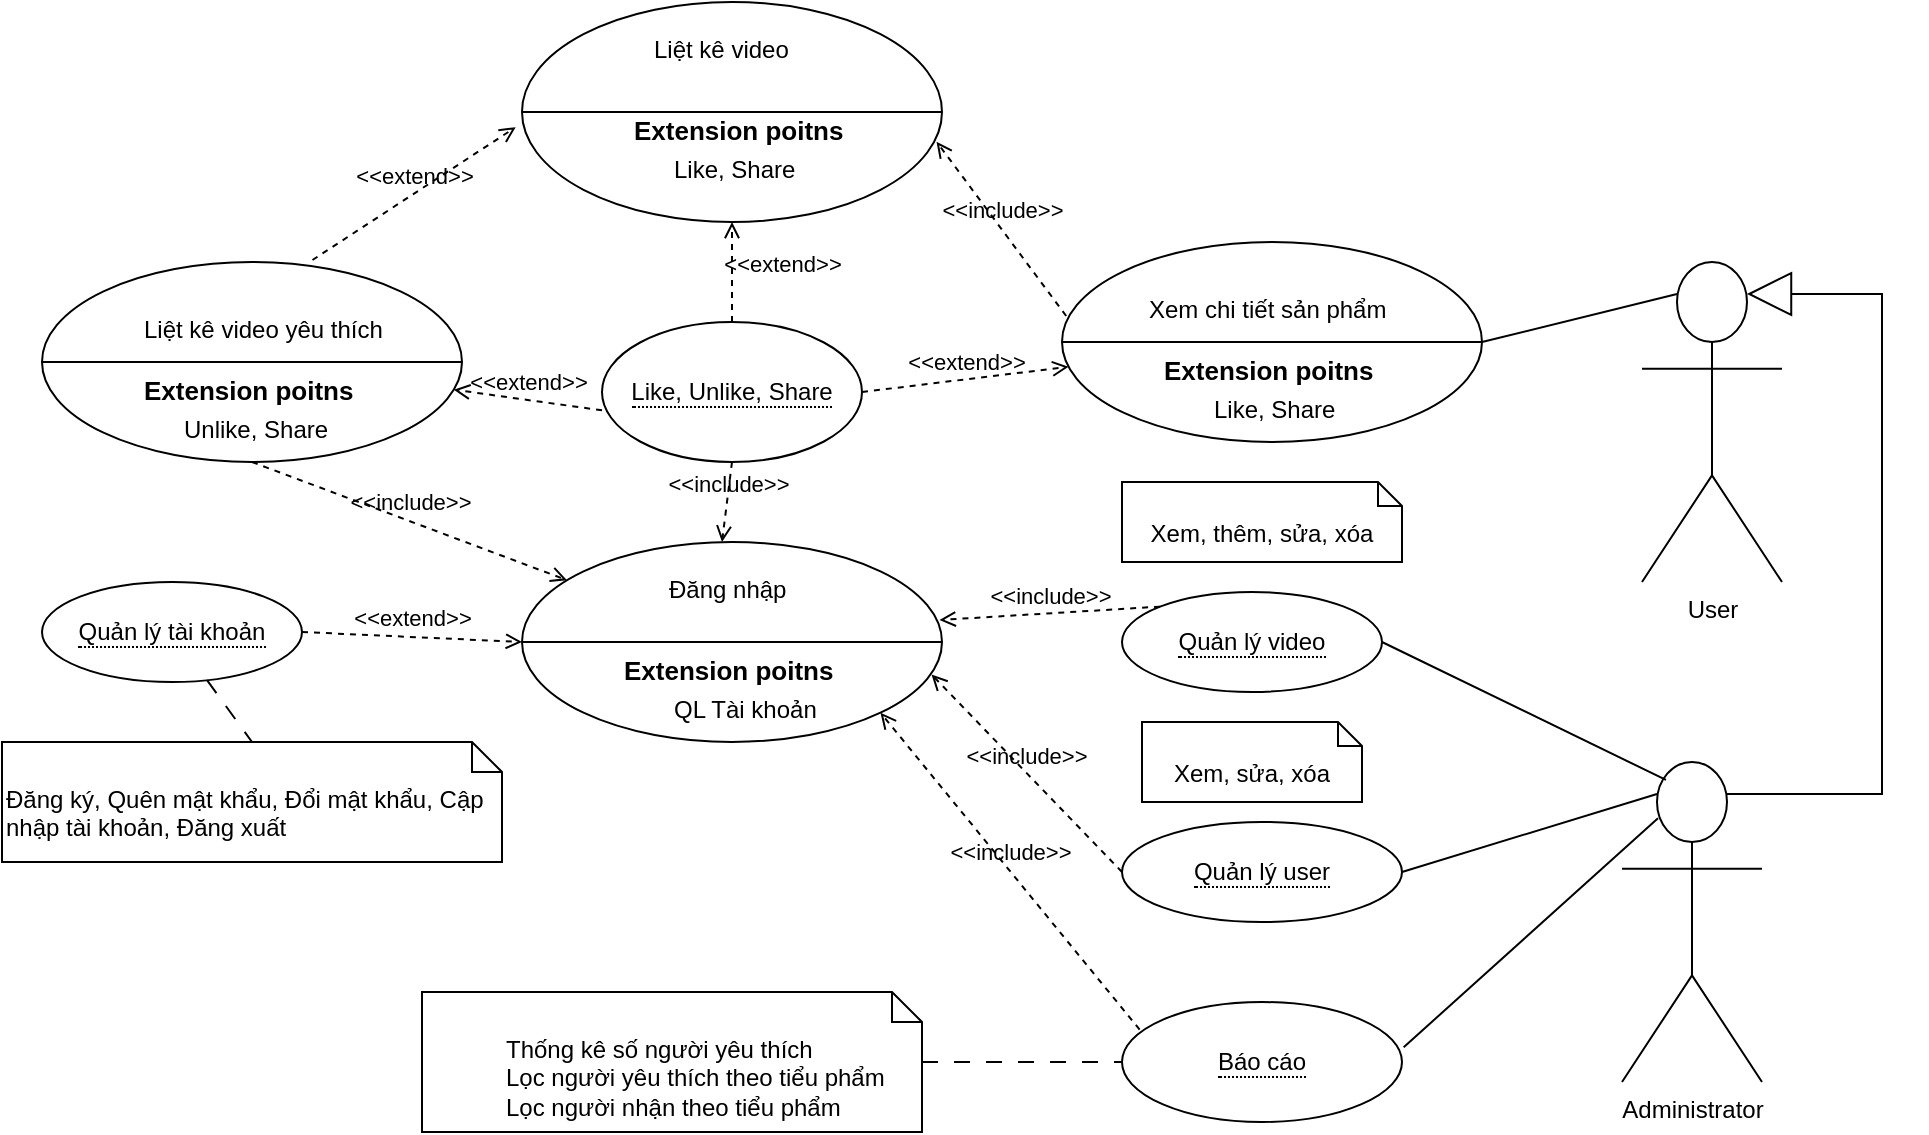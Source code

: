 <mxfile version="21.0.6" type="device"><diagram name="Page-1" id="RsNkiLtxI9d3Igj20jLe"><mxGraphModel dx="1050" dy="573" grid="1" gridSize="10" guides="1" tooltips="1" connect="1" arrows="1" fold="1" page="1" pageScale="1" pageWidth="850" pageHeight="1100" math="0" shadow="0"><root><mxCell id="0"/><mxCell id="1" parent="0"/><mxCell id="Rh5UUNNmon40TSMnkAlR-1" value="" style="ellipse;whiteSpace=wrap;html=1;align=center;" parent="1" vertex="1"><mxGeometry x="290" y="60" width="210" height="110" as="geometry"/></mxCell><mxCell id="Rh5UUNNmon40TSMnkAlR-4" value="" style="endArrow=none;html=1;rounded=0;entryX=1;entryY=0.5;entryDx=0;entryDy=0;exitX=0;exitY=0.5;exitDx=0;exitDy=0;" parent="1" source="Rh5UUNNmon40TSMnkAlR-1" target="Rh5UUNNmon40TSMnkAlR-1" edge="1"><mxGeometry relative="1" as="geometry"><mxPoint x="340" y="260" as="sourcePoint"/><mxPoint x="500" y="260" as="targetPoint"/></mxGeometry></mxCell><mxCell id="Rh5UUNNmon40TSMnkAlR-5" value="" style="ellipse;whiteSpace=wrap;html=1;align=center;" parent="1" vertex="1"><mxGeometry x="50" y="190" width="210" height="100" as="geometry"/></mxCell><mxCell id="Rh5UUNNmon40TSMnkAlR-6" value="" style="endArrow=none;html=1;rounded=0;entryX=1;entryY=0.5;entryDx=0;entryDy=0;exitX=0;exitY=0.5;exitDx=0;exitDy=0;" parent="1" source="Rh5UUNNmon40TSMnkAlR-5" target="Rh5UUNNmon40TSMnkAlR-5" edge="1"><mxGeometry relative="1" as="geometry"><mxPoint x="100" y="390" as="sourcePoint"/><mxPoint x="260" y="390" as="targetPoint"/></mxGeometry></mxCell><mxCell id="Rh5UUNNmon40TSMnkAlR-7" value="" style="ellipse;whiteSpace=wrap;html=1;align=center;" parent="1" vertex="1"><mxGeometry x="560" y="180" width="210" height="100" as="geometry"/></mxCell><mxCell id="Rh5UUNNmon40TSMnkAlR-8" value="" style="endArrow=none;html=1;rounded=0;entryX=1;entryY=0.5;entryDx=0;entryDy=0;exitX=0;exitY=0.5;exitDx=0;exitDy=0;" parent="1" source="Rh5UUNNmon40TSMnkAlR-7" target="Rh5UUNNmon40TSMnkAlR-7" edge="1"><mxGeometry relative="1" as="geometry"><mxPoint x="610" y="380" as="sourcePoint"/><mxPoint x="770" y="380" as="targetPoint"/></mxGeometry></mxCell><mxCell id="Rh5UUNNmon40TSMnkAlR-9" value="" style="ellipse;whiteSpace=wrap;html=1;align=center;" parent="1" vertex="1"><mxGeometry x="290" y="330" width="210" height="100" as="geometry"/></mxCell><mxCell id="Rh5UUNNmon40TSMnkAlR-10" value="" style="endArrow=none;html=1;rounded=0;entryX=1;entryY=0.5;entryDx=0;entryDy=0;exitX=0;exitY=0.5;exitDx=0;exitDy=0;" parent="1" source="Rh5UUNNmon40TSMnkAlR-9" target="Rh5UUNNmon40TSMnkAlR-9" edge="1"><mxGeometry relative="1" as="geometry"><mxPoint x="340" y="530" as="sourcePoint"/><mxPoint x="500" y="530" as="targetPoint"/></mxGeometry></mxCell><mxCell id="Rh5UUNNmon40TSMnkAlR-11" value="Liệt kê video" style="text;strokeColor=none;fillColor=none;spacingLeft=4;spacingRight=4;overflow=hidden;rotatable=0;points=[[0,0.5],[1,0.5]];portConstraint=eastwest;fontSize=12;" parent="1" vertex="1"><mxGeometry x="350" y="70" width="110" height="30" as="geometry"/></mxCell><mxCell id="Rh5UUNNmon40TSMnkAlR-12" value="Extension poitns" style="text;strokeColor=none;fillColor=none;spacingLeft=4;spacingRight=4;overflow=hidden;rotatable=0;points=[[0,0.5],[1,0.5]];portConstraint=eastwest;fontSize=13;fontStyle=1" parent="1" vertex="1"><mxGeometry x="340" y="110" width="120" height="20" as="geometry"/></mxCell><mxCell id="Rh5UUNNmon40TSMnkAlR-16" value="Extension poitns" style="text;strokeColor=none;fillColor=none;spacingLeft=4;spacingRight=4;overflow=hidden;rotatable=0;points=[[0,0.5],[1,0.5]];portConstraint=eastwest;fontSize=13;fontStyle=1" parent="1" vertex="1"><mxGeometry x="95" y="240" width="120" height="20" as="geometry"/></mxCell><mxCell id="Rh5UUNNmon40TSMnkAlR-17" value="Extension poitns" style="text;strokeColor=none;fillColor=none;spacingLeft=4;spacingRight=4;overflow=hidden;rotatable=0;points=[[0,0.5],[1,0.5]];portConstraint=eastwest;fontSize=13;fontStyle=1" parent="1" vertex="1"><mxGeometry x="605" y="230" width="120" height="20" as="geometry"/></mxCell><mxCell id="Rh5UUNNmon40TSMnkAlR-18" value="Extension poitns" style="text;strokeColor=none;fillColor=none;spacingLeft=4;spacingRight=4;overflow=hidden;rotatable=0;points=[[0,0.5],[1,0.5]];portConstraint=eastwest;fontSize=13;fontStyle=1" parent="1" vertex="1"><mxGeometry x="335" y="380" width="120" height="20" as="geometry"/></mxCell><mxCell id="Rh5UUNNmon40TSMnkAlR-19" value="Like, Share" style="text;strokeColor=none;fillColor=none;spacingLeft=4;spacingRight=4;overflow=hidden;rotatable=0;points=[[0,0.5],[1,0.5]];portConstraint=eastwest;fontSize=12;" parent="1" vertex="1"><mxGeometry x="360" y="130" width="80" height="20" as="geometry"/></mxCell><mxCell id="Rh5UUNNmon40TSMnkAlR-21" value="Unlike, Share" style="text;strokeColor=none;fillColor=none;spacingLeft=4;spacingRight=4;overflow=hidden;rotatable=0;points=[[0,0.5],[1,0.5]];portConstraint=eastwest;fontSize=12;" parent="1" vertex="1"><mxGeometry x="115" y="260" width="85" height="20" as="geometry"/></mxCell><mxCell id="Rh5UUNNmon40TSMnkAlR-22" value="Like, Share" style="text;strokeColor=none;fillColor=none;spacingLeft=4;spacingRight=4;overflow=hidden;rotatable=0;points=[[0,0.5],[1,0.5]];portConstraint=eastwest;fontSize=12;" parent="1" vertex="1"><mxGeometry x="630" y="250" width="80" height="30" as="geometry"/></mxCell><mxCell id="Rh5UUNNmon40TSMnkAlR-23" value="QL Tài khoản" style="text;strokeColor=none;fillColor=none;spacingLeft=4;spacingRight=4;overflow=hidden;rotatable=0;points=[[0,0.5],[1,0.5]];portConstraint=eastwest;fontSize=12;" parent="1" vertex="1"><mxGeometry x="360" y="400" width="90" height="20" as="geometry"/></mxCell><mxCell id="Rh5UUNNmon40TSMnkAlR-24" value="Liệt kê video yêu thích" style="text;strokeColor=none;fillColor=none;spacingLeft=4;spacingRight=4;overflow=hidden;rotatable=0;points=[[0,0.5],[1,0.5]];portConstraint=eastwest;fontSize=12;" parent="1" vertex="1"><mxGeometry x="95" y="210" width="135" height="30" as="geometry"/></mxCell><mxCell id="Rh5UUNNmon40TSMnkAlR-25" value="Đăng nhập" style="text;strokeColor=none;fillColor=none;spacingLeft=4;spacingRight=4;overflow=hidden;rotatable=0;points=[[0,0.5],[1,0.5]];portConstraint=eastwest;fontSize=12;" parent="1" vertex="1"><mxGeometry x="357.5" y="340" width="75" height="30" as="geometry"/></mxCell><mxCell id="Rh5UUNNmon40TSMnkAlR-26" value="Xem chi tiết sản phẩm" style="text;strokeColor=none;fillColor=none;spacingLeft=4;spacingRight=4;overflow=hidden;rotatable=0;points=[[0,0.5],[1,0.5]];portConstraint=eastwest;fontSize=12;" parent="1" vertex="1"><mxGeometry x="597.5" y="200" width="135" height="30" as="geometry"/></mxCell><mxCell id="Rh5UUNNmon40TSMnkAlR-27" value="&lt;span style=&quot;border-bottom: 1px dotted&quot;&gt;Like, Unlike, Share&lt;/span&gt;" style="ellipse;whiteSpace=wrap;html=1;align=center;" parent="1" vertex="1"><mxGeometry x="330" y="220" width="130" height="70" as="geometry"/></mxCell><mxCell id="Rh5UUNNmon40TSMnkAlR-28" value="&lt;span style=&quot;border-bottom: 1px dotted&quot;&gt;Quản lý tài khoản&lt;/span&gt;" style="ellipse;whiteSpace=wrap;html=1;align=center;" parent="1" vertex="1"><mxGeometry x="50" y="350" width="130" height="50" as="geometry"/></mxCell><mxCell id="Rh5UUNNmon40TSMnkAlR-29" value="&lt;span style=&quot;border-bottom: 1px dotted&quot;&gt;Quản lý video&lt;/span&gt;" style="ellipse;whiteSpace=wrap;html=1;align=center;" parent="1" vertex="1"><mxGeometry x="590" y="355" width="130" height="50" as="geometry"/></mxCell><mxCell id="Rh5UUNNmon40TSMnkAlR-30" value="&lt;span style=&quot;border-bottom: 1px dotted&quot;&gt;Quản lý user&lt;/span&gt;" style="ellipse;whiteSpace=wrap;html=1;align=center;" parent="1" vertex="1"><mxGeometry x="590" y="470" width="140" height="50" as="geometry"/></mxCell><mxCell id="Rh5UUNNmon40TSMnkAlR-31" value="&lt;span style=&quot;border-bottom: 1px dotted&quot;&gt;Báo cáo&lt;/span&gt;" style="ellipse;whiteSpace=wrap;html=1;align=center;" parent="1" vertex="1"><mxGeometry x="590" y="560" width="140" height="60" as="geometry"/></mxCell><mxCell id="Rh5UUNNmon40TSMnkAlR-32" value="Administrator" style="shape=umlActor;verticalLabelPosition=bottom;verticalAlign=top;html=1;" parent="1" vertex="1"><mxGeometry x="840" y="440" width="70" height="160" as="geometry"/></mxCell><mxCell id="Rh5UUNNmon40TSMnkAlR-33" value="User" style="shape=umlActor;verticalLabelPosition=bottom;verticalAlign=top;html=1;" parent="1" vertex="1"><mxGeometry x="850" y="190" width="70" height="160" as="geometry"/></mxCell><mxCell id="Rh5UUNNmon40TSMnkAlR-38" value="Xem, thêm, sửa, xóa" style="shape=note2;boundedLbl=1;whiteSpace=wrap;html=1;size=12;verticalAlign=top;align=center;" parent="1" vertex="1"><mxGeometry x="590" y="300" width="140" height="40" as="geometry"/></mxCell><mxCell id="Rh5UUNNmon40TSMnkAlR-39" value="Xem, sửa, xóa" style="shape=note2;boundedLbl=1;whiteSpace=wrap;html=1;size=12;verticalAlign=top;align=center;" parent="1" vertex="1"><mxGeometry x="600" y="420" width="110" height="40" as="geometry"/></mxCell><mxCell id="Rh5UUNNmon40TSMnkAlR-40" value="&lt;blockquote style=&quot;margin: 0px 0px 0px 40px; border: none; padding: 0px;&quot;&gt;&lt;span style=&quot;background-color: initial;&quot;&gt;Thống kê số người yêu thích&lt;/span&gt;&lt;/blockquote&gt;&lt;blockquote style=&quot;margin: 0px 0px 0px 40px; border: none; padding: 0px;&quot;&gt;&lt;span style=&quot;background-color: initial;&quot;&gt;Lọc người yêu thích theo tiểu phẩm&lt;/span&gt;&lt;/blockquote&gt;&lt;blockquote style=&quot;margin: 0px 0px 0px 40px; border: none; padding: 0px;&quot;&gt;Lọc người nhận theo tiểu phẩm&lt;/blockquote&gt;" style="shape=note2;boundedLbl=1;whiteSpace=wrap;html=1;size=15;verticalAlign=top;align=left;" parent="1" vertex="1"><mxGeometry x="240" y="555" width="250" height="70" as="geometry"/></mxCell><mxCell id="Rh5UUNNmon40TSMnkAlR-43" value="Đăng ký, Quên mật khẩu, Đổi mật khẩu, Cập nhập tài khoản, Đăng xuất" style="shape=note2;boundedLbl=1;whiteSpace=wrap;html=1;size=15;verticalAlign=top;align=left;" parent="1" vertex="1"><mxGeometry x="30" y="430" width="250" height="60" as="geometry"/></mxCell><mxCell id="Rh5UUNNmon40TSMnkAlR-50" value="" style="edgeStyle=elbowEdgeStyle;elbow=horizontal;endArrow=block;html=1;curved=0;rounded=0;endSize=20;startSize=20;exitX=0.75;exitY=0.1;exitDx=0;exitDy=0;exitPerimeter=0;endFill=0;entryX=0.75;entryY=0.1;entryDx=0;entryDy=0;entryPerimeter=0;" parent="1" source="Rh5UUNNmon40TSMnkAlR-32" target="Rh5UUNNmon40TSMnkAlR-33" edge="1"><mxGeometry width="50" height="50" relative="1" as="geometry"><mxPoint x="930" y="415" as="sourcePoint"/><mxPoint x="910" y="210" as="targetPoint"/><Array as="points"><mxPoint x="970" y="200"/><mxPoint x="1010" y="395"/></Array></mxGeometry></mxCell><mxCell id="Rh5UUNNmon40TSMnkAlR-51" value="" style="endArrow=none;html=1;rounded=0;exitX=1;exitY=0.5;exitDx=0;exitDy=0;entryX=0.25;entryY=0.1;entryDx=0;entryDy=0;entryPerimeter=0;" parent="1" source="Rh5UUNNmon40TSMnkAlR-30" target="Rh5UUNNmon40TSMnkAlR-32" edge="1"><mxGeometry width="50" height="50" relative="1" as="geometry"><mxPoint x="1020" y="390" as="sourcePoint"/><mxPoint x="1070" y="340" as="targetPoint"/></mxGeometry></mxCell><mxCell id="Rh5UUNNmon40TSMnkAlR-52" value="" style="endArrow=none;html=1;rounded=0;entryX=0.257;entryY=0.176;entryDx=0;entryDy=0;entryPerimeter=0;exitX=1.006;exitY=0.377;exitDx=0;exitDy=0;exitPerimeter=0;" parent="1" source="Rh5UUNNmon40TSMnkAlR-31" target="Rh5UUNNmon40TSMnkAlR-32" edge="1"><mxGeometry width="50" height="50" relative="1" as="geometry"><mxPoint x="1020" y="390" as="sourcePoint"/><mxPoint x="1070" y="340" as="targetPoint"/></mxGeometry></mxCell><mxCell id="Rh5UUNNmon40TSMnkAlR-53" value="" style="endArrow=none;html=1;rounded=0;entryX=1;entryY=0.5;entryDx=0;entryDy=0;exitX=0.314;exitY=0.056;exitDx=0;exitDy=0;exitPerimeter=0;" parent="1" source="Rh5UUNNmon40TSMnkAlR-32" target="Rh5UUNNmon40TSMnkAlR-29" edge="1"><mxGeometry width="50" height="50" relative="1" as="geometry"><mxPoint x="1020" y="390" as="sourcePoint"/><mxPoint x="1070" y="340" as="targetPoint"/></mxGeometry></mxCell><mxCell id="Rh5UUNNmon40TSMnkAlR-54" value="" style="endArrow=none;html=1;rounded=0;entryX=0.25;entryY=0.1;entryDx=0;entryDy=0;entryPerimeter=0;exitX=1;exitY=0.5;exitDx=0;exitDy=0;" parent="1" source="Rh5UUNNmon40TSMnkAlR-7" target="Rh5UUNNmon40TSMnkAlR-33" edge="1"><mxGeometry width="50" height="50" relative="1" as="geometry"><mxPoint x="540" y="390" as="sourcePoint"/><mxPoint x="590" y="340" as="targetPoint"/></mxGeometry></mxCell><mxCell id="Rh5UUNNmon40TSMnkAlR-56" value="" style="endArrow=none;html=1;rounded=0;dashed=1;dashPattern=8 8;entryX=0;entryY=0.5;entryDx=0;entryDy=0;" parent="1" source="Rh5UUNNmon40TSMnkAlR-40" target="Rh5UUNNmon40TSMnkAlR-31" edge="1"><mxGeometry width="50" height="50" relative="1" as="geometry"><mxPoint x="540" y="390" as="sourcePoint"/><mxPoint x="590" y="340" as="targetPoint"/></mxGeometry></mxCell><mxCell id="Rh5UUNNmon40TSMnkAlR-57" value="" style="endArrow=none;html=1;rounded=0;dashed=1;dashPattern=8 8;entryX=0.5;entryY=0;entryDx=0;entryDy=0;entryPerimeter=0;" parent="1" source="Rh5UUNNmon40TSMnkAlR-28" target="Rh5UUNNmon40TSMnkAlR-43" edge="1"><mxGeometry width="50" height="50" relative="1" as="geometry"><mxPoint x="500" y="600" as="sourcePoint"/><mxPoint x="600" y="600" as="targetPoint"/></mxGeometry></mxCell><mxCell id="Rh5UUNNmon40TSMnkAlR-58" value="&amp;lt;&amp;lt;include&amp;gt;&amp;gt;" style="html=1;verticalAlign=bottom;labelBackgroundColor=none;endArrow=open;endFill=0;dashed=1;rounded=0;entryX=1;entryY=1;entryDx=0;entryDy=0;exitX=0.063;exitY=0.23;exitDx=0;exitDy=0;exitPerimeter=0;" parent="1" source="Rh5UUNNmon40TSMnkAlR-31" target="Rh5UUNNmon40TSMnkAlR-9" edge="1"><mxGeometry width="160" relative="1" as="geometry"><mxPoint x="480" y="360" as="sourcePoint"/><mxPoint x="640" y="360" as="targetPoint"/></mxGeometry></mxCell><mxCell id="Rh5UUNNmon40TSMnkAlR-59" value="&amp;lt;&amp;lt;include&amp;gt;&amp;gt;" style="html=1;verticalAlign=bottom;labelBackgroundColor=none;endArrow=open;endFill=0;dashed=1;rounded=0;entryX=0.975;entryY=0.662;entryDx=0;entryDy=0;entryPerimeter=0;exitX=0;exitY=0.5;exitDx=0;exitDy=0;" parent="1" source="Rh5UUNNmon40TSMnkAlR-30" target="Rh5UUNNmon40TSMnkAlR-9" edge="1"><mxGeometry width="160" relative="1" as="geometry"><mxPoint x="480" y="360" as="sourcePoint"/><mxPoint x="640" y="360" as="targetPoint"/></mxGeometry></mxCell><mxCell id="Rh5UUNNmon40TSMnkAlR-60" value="&amp;lt;&amp;lt;include&amp;gt;&amp;gt;" style="html=1;verticalAlign=bottom;labelBackgroundColor=none;endArrow=open;endFill=0;dashed=1;rounded=0;exitX=0;exitY=0;exitDx=0;exitDy=0;entryX=0.994;entryY=0.39;entryDx=0;entryDy=0;entryPerimeter=0;" parent="1" source="Rh5UUNNmon40TSMnkAlR-29" target="Rh5UUNNmon40TSMnkAlR-9" edge="1"><mxGeometry width="160" relative="1" as="geometry"><mxPoint x="480" y="360" as="sourcePoint"/><mxPoint x="500" y="380" as="targetPoint"/></mxGeometry></mxCell><mxCell id="Rh5UUNNmon40TSMnkAlR-61" value="&amp;lt;&amp;lt;include&amp;gt;&amp;gt;" style="html=1;verticalAlign=bottom;labelBackgroundColor=none;endArrow=open;endFill=0;dashed=1;rounded=0;exitX=0.5;exitY=1;exitDx=0;exitDy=0;" parent="1" source="Rh5UUNNmon40TSMnkAlR-27" edge="1"><mxGeometry width="160" relative="1" as="geometry"><mxPoint x="480" y="360" as="sourcePoint"/><mxPoint x="390" y="330" as="targetPoint"/></mxGeometry></mxCell><mxCell id="Rh5UUNNmon40TSMnkAlR-62" value="&amp;lt;&amp;lt;include&amp;gt;&amp;gt;" style="html=1;verticalAlign=bottom;labelBackgroundColor=none;endArrow=open;endFill=0;dashed=1;rounded=0;entryX=0.987;entryY=0.635;entryDx=0;entryDy=0;entryPerimeter=0;exitX=0.01;exitY=0.37;exitDx=0;exitDy=0;exitPerimeter=0;" parent="1" source="Rh5UUNNmon40TSMnkAlR-7" target="Rh5UUNNmon40TSMnkAlR-1" edge="1"><mxGeometry width="160" relative="1" as="geometry"><mxPoint x="480" y="360" as="sourcePoint"/><mxPoint x="640" y="360" as="targetPoint"/></mxGeometry></mxCell><mxCell id="Rh5UUNNmon40TSMnkAlR-63" value="&amp;lt;&amp;lt;include&amp;gt;&amp;gt;" style="html=1;verticalAlign=bottom;labelBackgroundColor=none;endArrow=open;endFill=0;dashed=1;rounded=0;exitX=0.5;exitY=1;exitDx=0;exitDy=0;" parent="1" source="Rh5UUNNmon40TSMnkAlR-5" target="Rh5UUNNmon40TSMnkAlR-9" edge="1"><mxGeometry width="160" relative="1" as="geometry"><mxPoint x="572" y="227" as="sourcePoint"/><mxPoint x="507" y="160" as="targetPoint"/></mxGeometry></mxCell><mxCell id="Rh5UUNNmon40TSMnkAlR-64" value="&amp;lt;&amp;lt;extend&amp;gt;&amp;gt;" style="html=1;verticalAlign=bottom;labelBackgroundColor=none;endArrow=open;endFill=0;dashed=1;rounded=0;exitX=1;exitY=0.5;exitDx=0;exitDy=0;" parent="1" source="Rh5UUNNmon40TSMnkAlR-27" target="Rh5UUNNmon40TSMnkAlR-7" edge="1"><mxGeometry width="160" relative="1" as="geometry"><mxPoint x="480" y="360" as="sourcePoint"/><mxPoint x="640" y="360" as="targetPoint"/></mxGeometry></mxCell><mxCell id="Rh5UUNNmon40TSMnkAlR-65" value="&amp;lt;&amp;lt;extend&amp;gt;&amp;gt;" style="html=1;verticalAlign=bottom;labelBackgroundColor=none;endArrow=open;endFill=0;dashed=1;rounded=0;exitX=0.5;exitY=0;exitDx=0;exitDy=0;entryX=0.5;entryY=1;entryDx=0;entryDy=0;" parent="1" source="Rh5UUNNmon40TSMnkAlR-27" target="Rh5UUNNmon40TSMnkAlR-1" edge="1"><mxGeometry x="-0.2" y="-25" width="160" relative="1" as="geometry"><mxPoint x="470" y="265" as="sourcePoint"/><mxPoint x="573" y="252" as="targetPoint"/><mxPoint as="offset"/></mxGeometry></mxCell><mxCell id="Rh5UUNNmon40TSMnkAlR-66" value="&amp;lt;&amp;lt;extend&amp;gt;&amp;gt;" style="html=1;verticalAlign=bottom;labelBackgroundColor=none;endArrow=open;endFill=0;dashed=1;rounded=0;exitX=0;exitY=0.631;exitDx=0;exitDy=0;exitPerimeter=0;" parent="1" source="Rh5UUNNmon40TSMnkAlR-27" target="Rh5UUNNmon40TSMnkAlR-5" edge="1"><mxGeometry width="160" relative="1" as="geometry"><mxPoint x="405" y="230" as="sourcePoint"/><mxPoint x="405" y="200" as="targetPoint"/></mxGeometry></mxCell><mxCell id="Rh5UUNNmon40TSMnkAlR-67" value="&amp;lt;&amp;lt;extend&amp;gt;&amp;gt;" style="html=1;verticalAlign=bottom;labelBackgroundColor=none;endArrow=open;endFill=0;dashed=1;rounded=0;exitX=0.644;exitY=-0.01;exitDx=0;exitDy=0;exitPerimeter=0;entryX=-0.015;entryY=0.569;entryDx=0;entryDy=0;entryPerimeter=0;" parent="1" source="Rh5UUNNmon40TSMnkAlR-5" target="Rh5UUNNmon40TSMnkAlR-1" edge="1"><mxGeometry width="160" relative="1" as="geometry"><mxPoint x="340" y="274" as="sourcePoint"/><mxPoint x="266" y="264" as="targetPoint"/></mxGeometry></mxCell><mxCell id="Rh5UUNNmon40TSMnkAlR-68" value="&amp;lt;&amp;lt;extend&amp;gt;&amp;gt;" style="html=1;verticalAlign=bottom;labelBackgroundColor=none;endArrow=open;endFill=0;dashed=1;rounded=0;exitX=1;exitY=0.5;exitDx=0;exitDy=0;entryX=0;entryY=0.5;entryDx=0;entryDy=0;" parent="1" source="Rh5UUNNmon40TSMnkAlR-28" target="Rh5UUNNmon40TSMnkAlR-9" edge="1"><mxGeometry width="160" relative="1" as="geometry"><mxPoint x="195" y="199" as="sourcePoint"/><mxPoint x="297" y="133" as="targetPoint"/></mxGeometry></mxCell></root></mxGraphModel></diagram></mxfile>